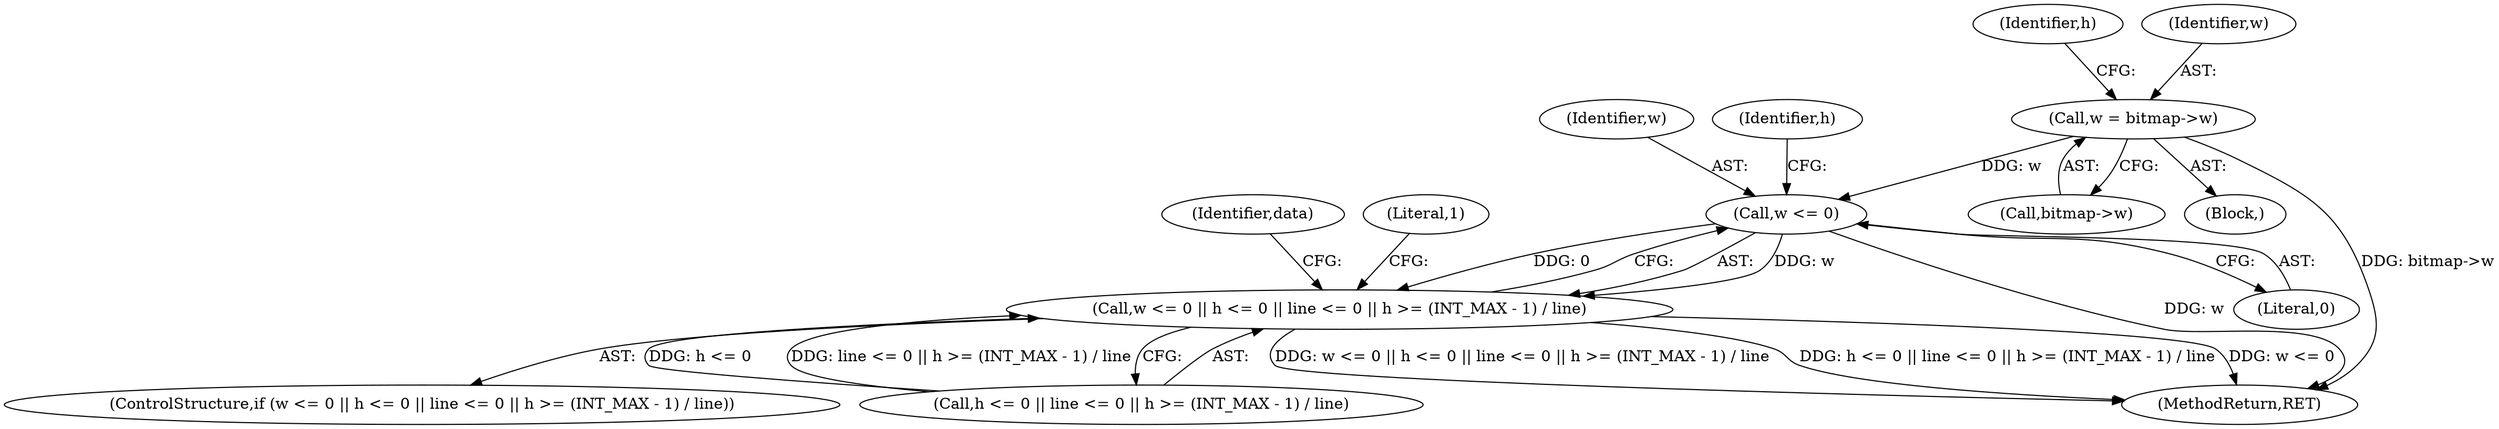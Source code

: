 digraph "0_poppler_7b2d314a61fd0e12f47c62996cb49ec0d1ba747a_9@pointer" {
"1000104" [label="(Call,w = bitmap->w)"];
"1000121" [label="(Call,w <= 0)"];
"1000120" [label="(Call,w <= 0 || h <= 0 || line <= 0 || h >= (INT_MAX - 1) / line)"];
"1000110" [label="(Identifier,h)"];
"1000106" [label="(Call,bitmap->w)"];
"1000105" [label="(Identifier,w)"];
"1000123" [label="(Literal,0)"];
"1000104" [label="(Call,w = bitmap->w)"];
"1000122" [label="(Identifier,w)"];
"1000173" [label="(MethodReturn,RET)"];
"1000120" [label="(Call,w <= 0 || h <= 0 || line <= 0 || h >= (INT_MAX - 1) / line)"];
"1000124" [label="(Call,h <= 0 || line <= 0 || h >= (INT_MAX - 1) / line)"];
"1000149" [label="(Identifier,data)"];
"1000121" [label="(Call,w <= 0)"];
"1000119" [label="(ControlStructure,if (w <= 0 || h <= 0 || line <= 0 || h >= (INT_MAX - 1) / line))"];
"1000103" [label="(Block,)"];
"1000142" [label="(Literal,1)"];
"1000126" [label="(Identifier,h)"];
"1000104" -> "1000103"  [label="AST: "];
"1000104" -> "1000106"  [label="CFG: "];
"1000105" -> "1000104"  [label="AST: "];
"1000106" -> "1000104"  [label="AST: "];
"1000110" -> "1000104"  [label="CFG: "];
"1000104" -> "1000173"  [label="DDG: bitmap->w"];
"1000104" -> "1000121"  [label="DDG: w"];
"1000121" -> "1000120"  [label="AST: "];
"1000121" -> "1000123"  [label="CFG: "];
"1000122" -> "1000121"  [label="AST: "];
"1000123" -> "1000121"  [label="AST: "];
"1000126" -> "1000121"  [label="CFG: "];
"1000120" -> "1000121"  [label="CFG: "];
"1000121" -> "1000173"  [label="DDG: w"];
"1000121" -> "1000120"  [label="DDG: w"];
"1000121" -> "1000120"  [label="DDG: 0"];
"1000120" -> "1000119"  [label="AST: "];
"1000120" -> "1000124"  [label="CFG: "];
"1000124" -> "1000120"  [label="AST: "];
"1000142" -> "1000120"  [label="CFG: "];
"1000149" -> "1000120"  [label="CFG: "];
"1000120" -> "1000173"  [label="DDG: h <= 0 || line <= 0 || h >= (INT_MAX - 1) / line"];
"1000120" -> "1000173"  [label="DDG: w <= 0"];
"1000120" -> "1000173"  [label="DDG: w <= 0 || h <= 0 || line <= 0 || h >= (INT_MAX - 1) / line"];
"1000124" -> "1000120"  [label="DDG: h <= 0"];
"1000124" -> "1000120"  [label="DDG: line <= 0 || h >= (INT_MAX - 1) / line"];
}
